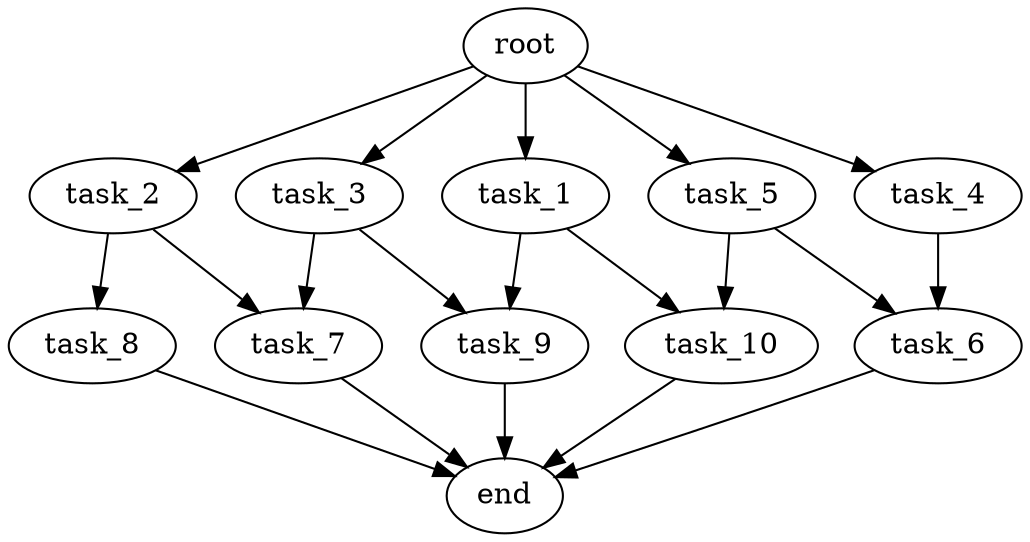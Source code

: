 digraph G {
  root [size="0.000000e+00"];
  task_1 [size="5.521241e+10"];
  task_2 [size="7.755363e+10"];
  task_3 [size="3.807237e+10"];
  task_4 [size="5.336968e+10"];
  task_5 [size="3.593236e+10"];
  task_6 [size="2.616355e+10"];
  task_7 [size="5.128653e+10"];
  task_8 [size="4.973276e+10"];
  task_9 [size="9.869837e+09"];
  task_10 [size="9.813203e+10"];
  end [size="0.000000e+00"];

  root -> task_1 [size="1.000000e-12"];
  root -> task_2 [size="1.000000e-12"];
  root -> task_3 [size="1.000000e-12"];
  root -> task_4 [size="1.000000e-12"];
  root -> task_5 [size="1.000000e-12"];
  task_1 -> task_9 [size="4.934919e+07"];
  task_1 -> task_10 [size="4.906602e+08"];
  task_2 -> task_7 [size="2.564326e+08"];
  task_2 -> task_8 [size="4.973276e+08"];
  task_3 -> task_7 [size="2.564326e+08"];
  task_3 -> task_9 [size="4.934919e+07"];
  task_4 -> task_6 [size="1.308177e+08"];
  task_5 -> task_6 [size="1.308177e+08"];
  task_5 -> task_10 [size="4.906602e+08"];
  task_6 -> end [size="1.000000e-12"];
  task_7 -> end [size="1.000000e-12"];
  task_8 -> end [size="1.000000e-12"];
  task_9 -> end [size="1.000000e-12"];
  task_10 -> end [size="1.000000e-12"];
}
